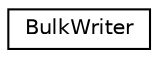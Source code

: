 digraph "Graphical Class Hierarchy"
{
  edge [fontname="Helvetica",fontsize="10",labelfontname="Helvetica",labelfontsize="10"];
  node [fontname="Helvetica",fontsize="10",shape=record];
  rankdir="LR";
  Node1 [label="BulkWriter",height=0.2,width=0.4,color="black", fillcolor="white", style="filled",URL="$classBulkWriter.html"];
}
